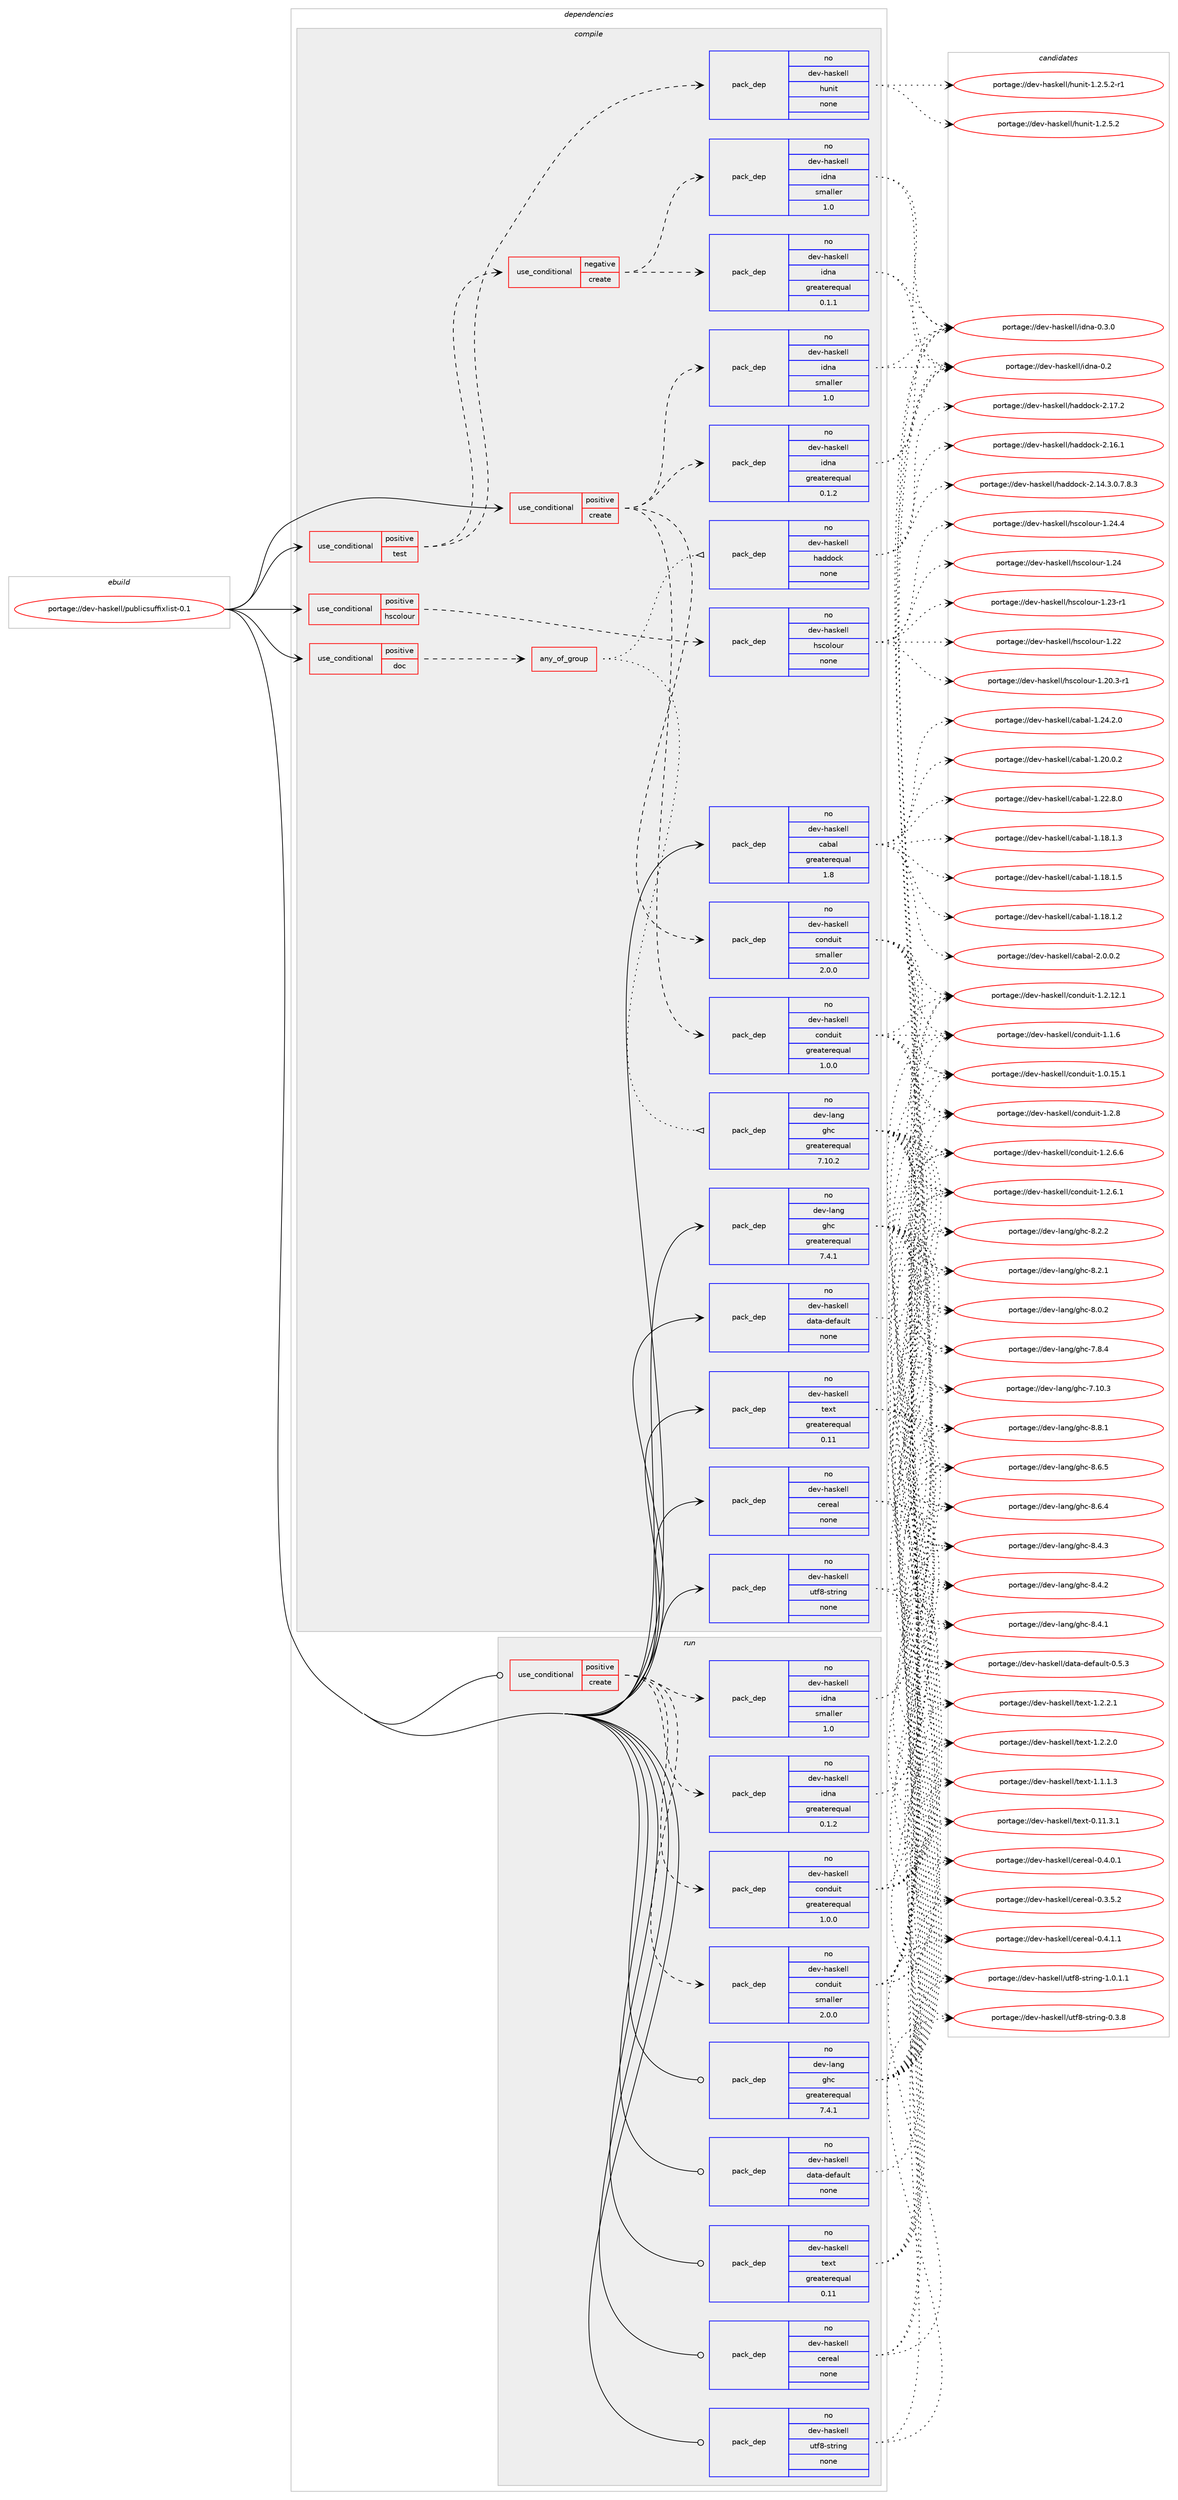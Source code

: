 digraph prolog {

# *************
# Graph options
# *************

newrank=true;
concentrate=true;
compound=true;
graph [rankdir=LR,fontname=Helvetica,fontsize=10,ranksep=1.5];#, ranksep=2.5, nodesep=0.2];
edge  [arrowhead=vee];
node  [fontname=Helvetica,fontsize=10];

# **********
# The ebuild
# **********

subgraph cluster_leftcol {
color=gray;
label=<<i>ebuild</i>>;
id [label="portage://dev-haskell/publicsuffixlist-0.1", color=red, width=4, href="../dev-haskell/publicsuffixlist-0.1.svg"];
}

# ****************
# The dependencies
# ****************

subgraph cluster_midcol {
color=gray;
label=<<i>dependencies</i>>;
subgraph cluster_compile {
fillcolor="#eeeeee";
style=filled;
label=<<i>compile</i>>;
subgraph cond132110 {
dependency547626 [label=<<TABLE BORDER="0" CELLBORDER="1" CELLSPACING="0" CELLPADDING="4"><TR><TD ROWSPAN="3" CELLPADDING="10">use_conditional</TD></TR><TR><TD>positive</TD></TR><TR><TD>create</TD></TR></TABLE>>, shape=none, color=red];
subgraph pack409401 {
dependency547627 [label=<<TABLE BORDER="0" CELLBORDER="1" CELLSPACING="0" CELLPADDING="4" WIDTH="220"><TR><TD ROWSPAN="6" CELLPADDING="30">pack_dep</TD></TR><TR><TD WIDTH="110">no</TD></TR><TR><TD>dev-haskell</TD></TR><TR><TD>conduit</TD></TR><TR><TD>greaterequal</TD></TR><TR><TD>1.0.0</TD></TR></TABLE>>, shape=none, color=blue];
}
dependency547626:e -> dependency547627:w [weight=20,style="dashed",arrowhead="vee"];
subgraph pack409402 {
dependency547628 [label=<<TABLE BORDER="0" CELLBORDER="1" CELLSPACING="0" CELLPADDING="4" WIDTH="220"><TR><TD ROWSPAN="6" CELLPADDING="30">pack_dep</TD></TR><TR><TD WIDTH="110">no</TD></TR><TR><TD>dev-haskell</TD></TR><TR><TD>conduit</TD></TR><TR><TD>smaller</TD></TR><TR><TD>2.0.0</TD></TR></TABLE>>, shape=none, color=blue];
}
dependency547626:e -> dependency547628:w [weight=20,style="dashed",arrowhead="vee"];
subgraph pack409403 {
dependency547629 [label=<<TABLE BORDER="0" CELLBORDER="1" CELLSPACING="0" CELLPADDING="4" WIDTH="220"><TR><TD ROWSPAN="6" CELLPADDING="30">pack_dep</TD></TR><TR><TD WIDTH="110">no</TD></TR><TR><TD>dev-haskell</TD></TR><TR><TD>idna</TD></TR><TR><TD>greaterequal</TD></TR><TR><TD>0.1.2</TD></TR></TABLE>>, shape=none, color=blue];
}
dependency547626:e -> dependency547629:w [weight=20,style="dashed",arrowhead="vee"];
subgraph pack409404 {
dependency547630 [label=<<TABLE BORDER="0" CELLBORDER="1" CELLSPACING="0" CELLPADDING="4" WIDTH="220"><TR><TD ROWSPAN="6" CELLPADDING="30">pack_dep</TD></TR><TR><TD WIDTH="110">no</TD></TR><TR><TD>dev-haskell</TD></TR><TR><TD>idna</TD></TR><TR><TD>smaller</TD></TR><TR><TD>1.0</TD></TR></TABLE>>, shape=none, color=blue];
}
dependency547626:e -> dependency547630:w [weight=20,style="dashed",arrowhead="vee"];
}
id:e -> dependency547626:w [weight=20,style="solid",arrowhead="vee"];
subgraph cond132111 {
dependency547631 [label=<<TABLE BORDER="0" CELLBORDER="1" CELLSPACING="0" CELLPADDING="4"><TR><TD ROWSPAN="3" CELLPADDING="10">use_conditional</TD></TR><TR><TD>positive</TD></TR><TR><TD>doc</TD></TR></TABLE>>, shape=none, color=red];
subgraph any5878 {
dependency547632 [label=<<TABLE BORDER="0" CELLBORDER="1" CELLSPACING="0" CELLPADDING="4"><TR><TD CELLPADDING="10">any_of_group</TD></TR></TABLE>>, shape=none, color=red];subgraph pack409405 {
dependency547633 [label=<<TABLE BORDER="0" CELLBORDER="1" CELLSPACING="0" CELLPADDING="4" WIDTH="220"><TR><TD ROWSPAN="6" CELLPADDING="30">pack_dep</TD></TR><TR><TD WIDTH="110">no</TD></TR><TR><TD>dev-haskell</TD></TR><TR><TD>haddock</TD></TR><TR><TD>none</TD></TR><TR><TD></TD></TR></TABLE>>, shape=none, color=blue];
}
dependency547632:e -> dependency547633:w [weight=20,style="dotted",arrowhead="oinv"];
subgraph pack409406 {
dependency547634 [label=<<TABLE BORDER="0" CELLBORDER="1" CELLSPACING="0" CELLPADDING="4" WIDTH="220"><TR><TD ROWSPAN="6" CELLPADDING="30">pack_dep</TD></TR><TR><TD WIDTH="110">no</TD></TR><TR><TD>dev-lang</TD></TR><TR><TD>ghc</TD></TR><TR><TD>greaterequal</TD></TR><TR><TD>7.10.2</TD></TR></TABLE>>, shape=none, color=blue];
}
dependency547632:e -> dependency547634:w [weight=20,style="dotted",arrowhead="oinv"];
}
dependency547631:e -> dependency547632:w [weight=20,style="dashed",arrowhead="vee"];
}
id:e -> dependency547631:w [weight=20,style="solid",arrowhead="vee"];
subgraph cond132112 {
dependency547635 [label=<<TABLE BORDER="0" CELLBORDER="1" CELLSPACING="0" CELLPADDING="4"><TR><TD ROWSPAN="3" CELLPADDING="10">use_conditional</TD></TR><TR><TD>positive</TD></TR><TR><TD>hscolour</TD></TR></TABLE>>, shape=none, color=red];
subgraph pack409407 {
dependency547636 [label=<<TABLE BORDER="0" CELLBORDER="1" CELLSPACING="0" CELLPADDING="4" WIDTH="220"><TR><TD ROWSPAN="6" CELLPADDING="30">pack_dep</TD></TR><TR><TD WIDTH="110">no</TD></TR><TR><TD>dev-haskell</TD></TR><TR><TD>hscolour</TD></TR><TR><TD>none</TD></TR><TR><TD></TD></TR></TABLE>>, shape=none, color=blue];
}
dependency547635:e -> dependency547636:w [weight=20,style="dashed",arrowhead="vee"];
}
id:e -> dependency547635:w [weight=20,style="solid",arrowhead="vee"];
subgraph cond132113 {
dependency547637 [label=<<TABLE BORDER="0" CELLBORDER="1" CELLSPACING="0" CELLPADDING="4"><TR><TD ROWSPAN="3" CELLPADDING="10">use_conditional</TD></TR><TR><TD>positive</TD></TR><TR><TD>test</TD></TR></TABLE>>, shape=none, color=red];
subgraph pack409408 {
dependency547638 [label=<<TABLE BORDER="0" CELLBORDER="1" CELLSPACING="0" CELLPADDING="4" WIDTH="220"><TR><TD ROWSPAN="6" CELLPADDING="30">pack_dep</TD></TR><TR><TD WIDTH="110">no</TD></TR><TR><TD>dev-haskell</TD></TR><TR><TD>hunit</TD></TR><TR><TD>none</TD></TR><TR><TD></TD></TR></TABLE>>, shape=none, color=blue];
}
dependency547637:e -> dependency547638:w [weight=20,style="dashed",arrowhead="vee"];
subgraph cond132114 {
dependency547639 [label=<<TABLE BORDER="0" CELLBORDER="1" CELLSPACING="0" CELLPADDING="4"><TR><TD ROWSPAN="3" CELLPADDING="10">use_conditional</TD></TR><TR><TD>negative</TD></TR><TR><TD>create</TD></TR></TABLE>>, shape=none, color=red];
subgraph pack409409 {
dependency547640 [label=<<TABLE BORDER="0" CELLBORDER="1" CELLSPACING="0" CELLPADDING="4" WIDTH="220"><TR><TD ROWSPAN="6" CELLPADDING="30">pack_dep</TD></TR><TR><TD WIDTH="110">no</TD></TR><TR><TD>dev-haskell</TD></TR><TR><TD>idna</TD></TR><TR><TD>greaterequal</TD></TR><TR><TD>0.1.1</TD></TR></TABLE>>, shape=none, color=blue];
}
dependency547639:e -> dependency547640:w [weight=20,style="dashed",arrowhead="vee"];
subgraph pack409410 {
dependency547641 [label=<<TABLE BORDER="0" CELLBORDER="1" CELLSPACING="0" CELLPADDING="4" WIDTH="220"><TR><TD ROWSPAN="6" CELLPADDING="30">pack_dep</TD></TR><TR><TD WIDTH="110">no</TD></TR><TR><TD>dev-haskell</TD></TR><TR><TD>idna</TD></TR><TR><TD>smaller</TD></TR><TR><TD>1.0</TD></TR></TABLE>>, shape=none, color=blue];
}
dependency547639:e -> dependency547641:w [weight=20,style="dashed",arrowhead="vee"];
}
dependency547637:e -> dependency547639:w [weight=20,style="dashed",arrowhead="vee"];
}
id:e -> dependency547637:w [weight=20,style="solid",arrowhead="vee"];
subgraph pack409411 {
dependency547642 [label=<<TABLE BORDER="0" CELLBORDER="1" CELLSPACING="0" CELLPADDING="4" WIDTH="220"><TR><TD ROWSPAN="6" CELLPADDING="30">pack_dep</TD></TR><TR><TD WIDTH="110">no</TD></TR><TR><TD>dev-haskell</TD></TR><TR><TD>cabal</TD></TR><TR><TD>greaterequal</TD></TR><TR><TD>1.8</TD></TR></TABLE>>, shape=none, color=blue];
}
id:e -> dependency547642:w [weight=20,style="solid",arrowhead="vee"];
subgraph pack409412 {
dependency547643 [label=<<TABLE BORDER="0" CELLBORDER="1" CELLSPACING="0" CELLPADDING="4" WIDTH="220"><TR><TD ROWSPAN="6" CELLPADDING="30">pack_dep</TD></TR><TR><TD WIDTH="110">no</TD></TR><TR><TD>dev-haskell</TD></TR><TR><TD>cereal</TD></TR><TR><TD>none</TD></TR><TR><TD></TD></TR></TABLE>>, shape=none, color=blue];
}
id:e -> dependency547643:w [weight=20,style="solid",arrowhead="vee"];
subgraph pack409413 {
dependency547644 [label=<<TABLE BORDER="0" CELLBORDER="1" CELLSPACING="0" CELLPADDING="4" WIDTH="220"><TR><TD ROWSPAN="6" CELLPADDING="30">pack_dep</TD></TR><TR><TD WIDTH="110">no</TD></TR><TR><TD>dev-haskell</TD></TR><TR><TD>data-default</TD></TR><TR><TD>none</TD></TR><TR><TD></TD></TR></TABLE>>, shape=none, color=blue];
}
id:e -> dependency547644:w [weight=20,style="solid",arrowhead="vee"];
subgraph pack409414 {
dependency547645 [label=<<TABLE BORDER="0" CELLBORDER="1" CELLSPACING="0" CELLPADDING="4" WIDTH="220"><TR><TD ROWSPAN="6" CELLPADDING="30">pack_dep</TD></TR><TR><TD WIDTH="110">no</TD></TR><TR><TD>dev-haskell</TD></TR><TR><TD>text</TD></TR><TR><TD>greaterequal</TD></TR><TR><TD>0.11</TD></TR></TABLE>>, shape=none, color=blue];
}
id:e -> dependency547645:w [weight=20,style="solid",arrowhead="vee"];
subgraph pack409415 {
dependency547646 [label=<<TABLE BORDER="0" CELLBORDER="1" CELLSPACING="0" CELLPADDING="4" WIDTH="220"><TR><TD ROWSPAN="6" CELLPADDING="30">pack_dep</TD></TR><TR><TD WIDTH="110">no</TD></TR><TR><TD>dev-haskell</TD></TR><TR><TD>utf8-string</TD></TR><TR><TD>none</TD></TR><TR><TD></TD></TR></TABLE>>, shape=none, color=blue];
}
id:e -> dependency547646:w [weight=20,style="solid",arrowhead="vee"];
subgraph pack409416 {
dependency547647 [label=<<TABLE BORDER="0" CELLBORDER="1" CELLSPACING="0" CELLPADDING="4" WIDTH="220"><TR><TD ROWSPAN="6" CELLPADDING="30">pack_dep</TD></TR><TR><TD WIDTH="110">no</TD></TR><TR><TD>dev-lang</TD></TR><TR><TD>ghc</TD></TR><TR><TD>greaterequal</TD></TR><TR><TD>7.4.1</TD></TR></TABLE>>, shape=none, color=blue];
}
id:e -> dependency547647:w [weight=20,style="solid",arrowhead="vee"];
}
subgraph cluster_compileandrun {
fillcolor="#eeeeee";
style=filled;
label=<<i>compile and run</i>>;
}
subgraph cluster_run {
fillcolor="#eeeeee";
style=filled;
label=<<i>run</i>>;
subgraph cond132115 {
dependency547648 [label=<<TABLE BORDER="0" CELLBORDER="1" CELLSPACING="0" CELLPADDING="4"><TR><TD ROWSPAN="3" CELLPADDING="10">use_conditional</TD></TR><TR><TD>positive</TD></TR><TR><TD>create</TD></TR></TABLE>>, shape=none, color=red];
subgraph pack409417 {
dependency547649 [label=<<TABLE BORDER="0" CELLBORDER="1" CELLSPACING="0" CELLPADDING="4" WIDTH="220"><TR><TD ROWSPAN="6" CELLPADDING="30">pack_dep</TD></TR><TR><TD WIDTH="110">no</TD></TR><TR><TD>dev-haskell</TD></TR><TR><TD>conduit</TD></TR><TR><TD>greaterequal</TD></TR><TR><TD>1.0.0</TD></TR></TABLE>>, shape=none, color=blue];
}
dependency547648:e -> dependency547649:w [weight=20,style="dashed",arrowhead="vee"];
subgraph pack409418 {
dependency547650 [label=<<TABLE BORDER="0" CELLBORDER="1" CELLSPACING="0" CELLPADDING="4" WIDTH="220"><TR><TD ROWSPAN="6" CELLPADDING="30">pack_dep</TD></TR><TR><TD WIDTH="110">no</TD></TR><TR><TD>dev-haskell</TD></TR><TR><TD>conduit</TD></TR><TR><TD>smaller</TD></TR><TR><TD>2.0.0</TD></TR></TABLE>>, shape=none, color=blue];
}
dependency547648:e -> dependency547650:w [weight=20,style="dashed",arrowhead="vee"];
subgraph pack409419 {
dependency547651 [label=<<TABLE BORDER="0" CELLBORDER="1" CELLSPACING="0" CELLPADDING="4" WIDTH="220"><TR><TD ROWSPAN="6" CELLPADDING="30">pack_dep</TD></TR><TR><TD WIDTH="110">no</TD></TR><TR><TD>dev-haskell</TD></TR><TR><TD>idna</TD></TR><TR><TD>greaterequal</TD></TR><TR><TD>0.1.2</TD></TR></TABLE>>, shape=none, color=blue];
}
dependency547648:e -> dependency547651:w [weight=20,style="dashed",arrowhead="vee"];
subgraph pack409420 {
dependency547652 [label=<<TABLE BORDER="0" CELLBORDER="1" CELLSPACING="0" CELLPADDING="4" WIDTH="220"><TR><TD ROWSPAN="6" CELLPADDING="30">pack_dep</TD></TR><TR><TD WIDTH="110">no</TD></TR><TR><TD>dev-haskell</TD></TR><TR><TD>idna</TD></TR><TR><TD>smaller</TD></TR><TR><TD>1.0</TD></TR></TABLE>>, shape=none, color=blue];
}
dependency547648:e -> dependency547652:w [weight=20,style="dashed",arrowhead="vee"];
}
id:e -> dependency547648:w [weight=20,style="solid",arrowhead="odot"];
subgraph pack409421 {
dependency547653 [label=<<TABLE BORDER="0" CELLBORDER="1" CELLSPACING="0" CELLPADDING="4" WIDTH="220"><TR><TD ROWSPAN="6" CELLPADDING="30">pack_dep</TD></TR><TR><TD WIDTH="110">no</TD></TR><TR><TD>dev-haskell</TD></TR><TR><TD>cereal</TD></TR><TR><TD>none</TD></TR><TR><TD></TD></TR></TABLE>>, shape=none, color=blue];
}
id:e -> dependency547653:w [weight=20,style="solid",arrowhead="odot"];
subgraph pack409422 {
dependency547654 [label=<<TABLE BORDER="0" CELLBORDER="1" CELLSPACING="0" CELLPADDING="4" WIDTH="220"><TR><TD ROWSPAN="6" CELLPADDING="30">pack_dep</TD></TR><TR><TD WIDTH="110">no</TD></TR><TR><TD>dev-haskell</TD></TR><TR><TD>data-default</TD></TR><TR><TD>none</TD></TR><TR><TD></TD></TR></TABLE>>, shape=none, color=blue];
}
id:e -> dependency547654:w [weight=20,style="solid",arrowhead="odot"];
subgraph pack409423 {
dependency547655 [label=<<TABLE BORDER="0" CELLBORDER="1" CELLSPACING="0" CELLPADDING="4" WIDTH="220"><TR><TD ROWSPAN="6" CELLPADDING="30">pack_dep</TD></TR><TR><TD WIDTH="110">no</TD></TR><TR><TD>dev-haskell</TD></TR><TR><TD>text</TD></TR><TR><TD>greaterequal</TD></TR><TR><TD>0.11</TD></TR></TABLE>>, shape=none, color=blue];
}
id:e -> dependency547655:w [weight=20,style="solid",arrowhead="odot"];
subgraph pack409424 {
dependency547656 [label=<<TABLE BORDER="0" CELLBORDER="1" CELLSPACING="0" CELLPADDING="4" WIDTH="220"><TR><TD ROWSPAN="6" CELLPADDING="30">pack_dep</TD></TR><TR><TD WIDTH="110">no</TD></TR><TR><TD>dev-haskell</TD></TR><TR><TD>utf8-string</TD></TR><TR><TD>none</TD></TR><TR><TD></TD></TR></TABLE>>, shape=none, color=blue];
}
id:e -> dependency547656:w [weight=20,style="solid",arrowhead="odot"];
subgraph pack409425 {
dependency547657 [label=<<TABLE BORDER="0" CELLBORDER="1" CELLSPACING="0" CELLPADDING="4" WIDTH="220"><TR><TD ROWSPAN="6" CELLPADDING="30">pack_dep</TD></TR><TR><TD WIDTH="110">no</TD></TR><TR><TD>dev-lang</TD></TR><TR><TD>ghc</TD></TR><TR><TD>greaterequal</TD></TR><TR><TD>7.4.1</TD></TR></TABLE>>, shape=none, color=blue];
}
id:e -> dependency547657:w [weight=20,style="solid",arrowhead="odot"];
}
}

# **************
# The candidates
# **************

subgraph cluster_choices {
rank=same;
color=gray;
label=<<i>candidates</i>>;

subgraph choice409401 {
color=black;
nodesep=1;
choice10010111845104971151071011081084799111110100117105116454946504656 [label="portage://dev-haskell/conduit-1.2.8", color=red, width=4,href="../dev-haskell/conduit-1.2.8.svg"];
choice100101118451049711510710110810847991111101001171051164549465046544654 [label="portage://dev-haskell/conduit-1.2.6.6", color=red, width=4,href="../dev-haskell/conduit-1.2.6.6.svg"];
choice100101118451049711510710110810847991111101001171051164549465046544649 [label="portage://dev-haskell/conduit-1.2.6.1", color=red, width=4,href="../dev-haskell/conduit-1.2.6.1.svg"];
choice10010111845104971151071011081084799111110100117105116454946504649504649 [label="portage://dev-haskell/conduit-1.2.12.1", color=red, width=4,href="../dev-haskell/conduit-1.2.12.1.svg"];
choice10010111845104971151071011081084799111110100117105116454946494654 [label="portage://dev-haskell/conduit-1.1.6", color=red, width=4,href="../dev-haskell/conduit-1.1.6.svg"];
choice10010111845104971151071011081084799111110100117105116454946484649534649 [label="portage://dev-haskell/conduit-1.0.15.1", color=red, width=4,href="../dev-haskell/conduit-1.0.15.1.svg"];
dependency547627:e -> choice10010111845104971151071011081084799111110100117105116454946504656:w [style=dotted,weight="100"];
dependency547627:e -> choice100101118451049711510710110810847991111101001171051164549465046544654:w [style=dotted,weight="100"];
dependency547627:e -> choice100101118451049711510710110810847991111101001171051164549465046544649:w [style=dotted,weight="100"];
dependency547627:e -> choice10010111845104971151071011081084799111110100117105116454946504649504649:w [style=dotted,weight="100"];
dependency547627:e -> choice10010111845104971151071011081084799111110100117105116454946494654:w [style=dotted,weight="100"];
dependency547627:e -> choice10010111845104971151071011081084799111110100117105116454946484649534649:w [style=dotted,weight="100"];
}
subgraph choice409402 {
color=black;
nodesep=1;
choice10010111845104971151071011081084799111110100117105116454946504656 [label="portage://dev-haskell/conduit-1.2.8", color=red, width=4,href="../dev-haskell/conduit-1.2.8.svg"];
choice100101118451049711510710110810847991111101001171051164549465046544654 [label="portage://dev-haskell/conduit-1.2.6.6", color=red, width=4,href="../dev-haskell/conduit-1.2.6.6.svg"];
choice100101118451049711510710110810847991111101001171051164549465046544649 [label="portage://dev-haskell/conduit-1.2.6.1", color=red, width=4,href="../dev-haskell/conduit-1.2.6.1.svg"];
choice10010111845104971151071011081084799111110100117105116454946504649504649 [label="portage://dev-haskell/conduit-1.2.12.1", color=red, width=4,href="../dev-haskell/conduit-1.2.12.1.svg"];
choice10010111845104971151071011081084799111110100117105116454946494654 [label="portage://dev-haskell/conduit-1.1.6", color=red, width=4,href="../dev-haskell/conduit-1.1.6.svg"];
choice10010111845104971151071011081084799111110100117105116454946484649534649 [label="portage://dev-haskell/conduit-1.0.15.1", color=red, width=4,href="../dev-haskell/conduit-1.0.15.1.svg"];
dependency547628:e -> choice10010111845104971151071011081084799111110100117105116454946504656:w [style=dotted,weight="100"];
dependency547628:e -> choice100101118451049711510710110810847991111101001171051164549465046544654:w [style=dotted,weight="100"];
dependency547628:e -> choice100101118451049711510710110810847991111101001171051164549465046544649:w [style=dotted,weight="100"];
dependency547628:e -> choice10010111845104971151071011081084799111110100117105116454946504649504649:w [style=dotted,weight="100"];
dependency547628:e -> choice10010111845104971151071011081084799111110100117105116454946494654:w [style=dotted,weight="100"];
dependency547628:e -> choice10010111845104971151071011081084799111110100117105116454946484649534649:w [style=dotted,weight="100"];
}
subgraph choice409403 {
color=black;
nodesep=1;
choice10010111845104971151071011081084710510011097454846514648 [label="portage://dev-haskell/idna-0.3.0", color=red, width=4,href="../dev-haskell/idna-0.3.0.svg"];
choice1001011184510497115107101108108471051001109745484650 [label="portage://dev-haskell/idna-0.2", color=red, width=4,href="../dev-haskell/idna-0.2.svg"];
dependency547629:e -> choice10010111845104971151071011081084710510011097454846514648:w [style=dotted,weight="100"];
dependency547629:e -> choice1001011184510497115107101108108471051001109745484650:w [style=dotted,weight="100"];
}
subgraph choice409404 {
color=black;
nodesep=1;
choice10010111845104971151071011081084710510011097454846514648 [label="portage://dev-haskell/idna-0.3.0", color=red, width=4,href="../dev-haskell/idna-0.3.0.svg"];
choice1001011184510497115107101108108471051001109745484650 [label="portage://dev-haskell/idna-0.2", color=red, width=4,href="../dev-haskell/idna-0.2.svg"];
dependency547630:e -> choice10010111845104971151071011081084710510011097454846514648:w [style=dotted,weight="100"];
dependency547630:e -> choice1001011184510497115107101108108471051001109745484650:w [style=dotted,weight="100"];
}
subgraph choice409405 {
color=black;
nodesep=1;
choice100101118451049711510710110810847104971001001119910745504649554650 [label="portage://dev-haskell/haddock-2.17.2", color=red, width=4,href="../dev-haskell/haddock-2.17.2.svg"];
choice100101118451049711510710110810847104971001001119910745504649544649 [label="portage://dev-haskell/haddock-2.16.1", color=red, width=4,href="../dev-haskell/haddock-2.16.1.svg"];
choice1001011184510497115107101108108471049710010011199107455046495246514648465546564651 [label="portage://dev-haskell/haddock-2.14.3.0.7.8.3", color=red, width=4,href="../dev-haskell/haddock-2.14.3.0.7.8.3.svg"];
dependency547633:e -> choice100101118451049711510710110810847104971001001119910745504649554650:w [style=dotted,weight="100"];
dependency547633:e -> choice100101118451049711510710110810847104971001001119910745504649544649:w [style=dotted,weight="100"];
dependency547633:e -> choice1001011184510497115107101108108471049710010011199107455046495246514648465546564651:w [style=dotted,weight="100"];
}
subgraph choice409406 {
color=black;
nodesep=1;
choice10010111845108971101034710310499455646564649 [label="portage://dev-lang/ghc-8.8.1", color=red, width=4,href="../dev-lang/ghc-8.8.1.svg"];
choice10010111845108971101034710310499455646544653 [label="portage://dev-lang/ghc-8.6.5", color=red, width=4,href="../dev-lang/ghc-8.6.5.svg"];
choice10010111845108971101034710310499455646544652 [label="portage://dev-lang/ghc-8.6.4", color=red, width=4,href="../dev-lang/ghc-8.6.4.svg"];
choice10010111845108971101034710310499455646524651 [label="portage://dev-lang/ghc-8.4.3", color=red, width=4,href="../dev-lang/ghc-8.4.3.svg"];
choice10010111845108971101034710310499455646524650 [label="portage://dev-lang/ghc-8.4.2", color=red, width=4,href="../dev-lang/ghc-8.4.2.svg"];
choice10010111845108971101034710310499455646524649 [label="portage://dev-lang/ghc-8.4.1", color=red, width=4,href="../dev-lang/ghc-8.4.1.svg"];
choice10010111845108971101034710310499455646504650 [label="portage://dev-lang/ghc-8.2.2", color=red, width=4,href="../dev-lang/ghc-8.2.2.svg"];
choice10010111845108971101034710310499455646504649 [label="portage://dev-lang/ghc-8.2.1", color=red, width=4,href="../dev-lang/ghc-8.2.1.svg"];
choice10010111845108971101034710310499455646484650 [label="portage://dev-lang/ghc-8.0.2", color=red, width=4,href="../dev-lang/ghc-8.0.2.svg"];
choice10010111845108971101034710310499455546564652 [label="portage://dev-lang/ghc-7.8.4", color=red, width=4,href="../dev-lang/ghc-7.8.4.svg"];
choice1001011184510897110103471031049945554649484651 [label="portage://dev-lang/ghc-7.10.3", color=red, width=4,href="../dev-lang/ghc-7.10.3.svg"];
dependency547634:e -> choice10010111845108971101034710310499455646564649:w [style=dotted,weight="100"];
dependency547634:e -> choice10010111845108971101034710310499455646544653:w [style=dotted,weight="100"];
dependency547634:e -> choice10010111845108971101034710310499455646544652:w [style=dotted,weight="100"];
dependency547634:e -> choice10010111845108971101034710310499455646524651:w [style=dotted,weight="100"];
dependency547634:e -> choice10010111845108971101034710310499455646524650:w [style=dotted,weight="100"];
dependency547634:e -> choice10010111845108971101034710310499455646524649:w [style=dotted,weight="100"];
dependency547634:e -> choice10010111845108971101034710310499455646504650:w [style=dotted,weight="100"];
dependency547634:e -> choice10010111845108971101034710310499455646504649:w [style=dotted,weight="100"];
dependency547634:e -> choice10010111845108971101034710310499455646484650:w [style=dotted,weight="100"];
dependency547634:e -> choice10010111845108971101034710310499455546564652:w [style=dotted,weight="100"];
dependency547634:e -> choice1001011184510897110103471031049945554649484651:w [style=dotted,weight="100"];
}
subgraph choice409407 {
color=black;
nodesep=1;
choice1001011184510497115107101108108471041159911110811111711445494650524652 [label="portage://dev-haskell/hscolour-1.24.4", color=red, width=4,href="../dev-haskell/hscolour-1.24.4.svg"];
choice100101118451049711510710110810847104115991111081111171144549465052 [label="portage://dev-haskell/hscolour-1.24", color=red, width=4,href="../dev-haskell/hscolour-1.24.svg"];
choice1001011184510497115107101108108471041159911110811111711445494650514511449 [label="portage://dev-haskell/hscolour-1.23-r1", color=red, width=4,href="../dev-haskell/hscolour-1.23-r1.svg"];
choice100101118451049711510710110810847104115991111081111171144549465050 [label="portage://dev-haskell/hscolour-1.22", color=red, width=4,href="../dev-haskell/hscolour-1.22.svg"];
choice10010111845104971151071011081084710411599111108111117114454946504846514511449 [label="portage://dev-haskell/hscolour-1.20.3-r1", color=red, width=4,href="../dev-haskell/hscolour-1.20.3-r1.svg"];
dependency547636:e -> choice1001011184510497115107101108108471041159911110811111711445494650524652:w [style=dotted,weight="100"];
dependency547636:e -> choice100101118451049711510710110810847104115991111081111171144549465052:w [style=dotted,weight="100"];
dependency547636:e -> choice1001011184510497115107101108108471041159911110811111711445494650514511449:w [style=dotted,weight="100"];
dependency547636:e -> choice100101118451049711510710110810847104115991111081111171144549465050:w [style=dotted,weight="100"];
dependency547636:e -> choice10010111845104971151071011081084710411599111108111117114454946504846514511449:w [style=dotted,weight="100"];
}
subgraph choice409408 {
color=black;
nodesep=1;
choice10010111845104971151071011081084710411711010511645494650465346504511449 [label="portage://dev-haskell/hunit-1.2.5.2-r1", color=red, width=4,href="../dev-haskell/hunit-1.2.5.2-r1.svg"];
choice1001011184510497115107101108108471041171101051164549465046534650 [label="portage://dev-haskell/hunit-1.2.5.2", color=red, width=4,href="../dev-haskell/hunit-1.2.5.2.svg"];
dependency547638:e -> choice10010111845104971151071011081084710411711010511645494650465346504511449:w [style=dotted,weight="100"];
dependency547638:e -> choice1001011184510497115107101108108471041171101051164549465046534650:w [style=dotted,weight="100"];
}
subgraph choice409409 {
color=black;
nodesep=1;
choice10010111845104971151071011081084710510011097454846514648 [label="portage://dev-haskell/idna-0.3.0", color=red, width=4,href="../dev-haskell/idna-0.3.0.svg"];
choice1001011184510497115107101108108471051001109745484650 [label="portage://dev-haskell/idna-0.2", color=red, width=4,href="../dev-haskell/idna-0.2.svg"];
dependency547640:e -> choice10010111845104971151071011081084710510011097454846514648:w [style=dotted,weight="100"];
dependency547640:e -> choice1001011184510497115107101108108471051001109745484650:w [style=dotted,weight="100"];
}
subgraph choice409410 {
color=black;
nodesep=1;
choice10010111845104971151071011081084710510011097454846514648 [label="portage://dev-haskell/idna-0.3.0", color=red, width=4,href="../dev-haskell/idna-0.3.0.svg"];
choice1001011184510497115107101108108471051001109745484650 [label="portage://dev-haskell/idna-0.2", color=red, width=4,href="../dev-haskell/idna-0.2.svg"];
dependency547641:e -> choice10010111845104971151071011081084710510011097454846514648:w [style=dotted,weight="100"];
dependency547641:e -> choice1001011184510497115107101108108471051001109745484650:w [style=dotted,weight="100"];
}
subgraph choice409411 {
color=black;
nodesep=1;
choice100101118451049711510710110810847999798971084550464846484650 [label="portage://dev-haskell/cabal-2.0.0.2", color=red, width=4,href="../dev-haskell/cabal-2.0.0.2.svg"];
choice10010111845104971151071011081084799979897108454946505246504648 [label="portage://dev-haskell/cabal-1.24.2.0", color=red, width=4,href="../dev-haskell/cabal-1.24.2.0.svg"];
choice10010111845104971151071011081084799979897108454946505046564648 [label="portage://dev-haskell/cabal-1.22.8.0", color=red, width=4,href="../dev-haskell/cabal-1.22.8.0.svg"];
choice10010111845104971151071011081084799979897108454946504846484650 [label="portage://dev-haskell/cabal-1.20.0.2", color=red, width=4,href="../dev-haskell/cabal-1.20.0.2.svg"];
choice10010111845104971151071011081084799979897108454946495646494653 [label="portage://dev-haskell/cabal-1.18.1.5", color=red, width=4,href="../dev-haskell/cabal-1.18.1.5.svg"];
choice10010111845104971151071011081084799979897108454946495646494651 [label="portage://dev-haskell/cabal-1.18.1.3", color=red, width=4,href="../dev-haskell/cabal-1.18.1.3.svg"];
choice10010111845104971151071011081084799979897108454946495646494650 [label="portage://dev-haskell/cabal-1.18.1.2", color=red, width=4,href="../dev-haskell/cabal-1.18.1.2.svg"];
dependency547642:e -> choice100101118451049711510710110810847999798971084550464846484650:w [style=dotted,weight="100"];
dependency547642:e -> choice10010111845104971151071011081084799979897108454946505246504648:w [style=dotted,weight="100"];
dependency547642:e -> choice10010111845104971151071011081084799979897108454946505046564648:w [style=dotted,weight="100"];
dependency547642:e -> choice10010111845104971151071011081084799979897108454946504846484650:w [style=dotted,weight="100"];
dependency547642:e -> choice10010111845104971151071011081084799979897108454946495646494653:w [style=dotted,weight="100"];
dependency547642:e -> choice10010111845104971151071011081084799979897108454946495646494651:w [style=dotted,weight="100"];
dependency547642:e -> choice10010111845104971151071011081084799979897108454946495646494650:w [style=dotted,weight="100"];
}
subgraph choice409412 {
color=black;
nodesep=1;
choice10010111845104971151071011081084799101114101971084548465246494649 [label="portage://dev-haskell/cereal-0.4.1.1", color=red, width=4,href="../dev-haskell/cereal-0.4.1.1.svg"];
choice10010111845104971151071011081084799101114101971084548465246484649 [label="portage://dev-haskell/cereal-0.4.0.1", color=red, width=4,href="../dev-haskell/cereal-0.4.0.1.svg"];
choice10010111845104971151071011081084799101114101971084548465146534650 [label="portage://dev-haskell/cereal-0.3.5.2", color=red, width=4,href="../dev-haskell/cereal-0.3.5.2.svg"];
dependency547643:e -> choice10010111845104971151071011081084799101114101971084548465246494649:w [style=dotted,weight="100"];
dependency547643:e -> choice10010111845104971151071011081084799101114101971084548465246484649:w [style=dotted,weight="100"];
dependency547643:e -> choice10010111845104971151071011081084799101114101971084548465146534650:w [style=dotted,weight="100"];
}
subgraph choice409413 {
color=black;
nodesep=1;
choice10010111845104971151071011081084710097116974510010110297117108116454846534651 [label="portage://dev-haskell/data-default-0.5.3", color=red, width=4,href="../dev-haskell/data-default-0.5.3.svg"];
dependency547644:e -> choice10010111845104971151071011081084710097116974510010110297117108116454846534651:w [style=dotted,weight="100"];
}
subgraph choice409414 {
color=black;
nodesep=1;
choice1001011184510497115107101108108471161011201164549465046504649 [label="portage://dev-haskell/text-1.2.2.1", color=red, width=4,href="../dev-haskell/text-1.2.2.1.svg"];
choice1001011184510497115107101108108471161011201164549465046504648 [label="portage://dev-haskell/text-1.2.2.0", color=red, width=4,href="../dev-haskell/text-1.2.2.0.svg"];
choice1001011184510497115107101108108471161011201164549464946494651 [label="portage://dev-haskell/text-1.1.1.3", color=red, width=4,href="../dev-haskell/text-1.1.1.3.svg"];
choice100101118451049711510710110810847116101120116454846494946514649 [label="portage://dev-haskell/text-0.11.3.1", color=red, width=4,href="../dev-haskell/text-0.11.3.1.svg"];
dependency547645:e -> choice1001011184510497115107101108108471161011201164549465046504649:w [style=dotted,weight="100"];
dependency547645:e -> choice1001011184510497115107101108108471161011201164549465046504648:w [style=dotted,weight="100"];
dependency547645:e -> choice1001011184510497115107101108108471161011201164549464946494651:w [style=dotted,weight="100"];
dependency547645:e -> choice100101118451049711510710110810847116101120116454846494946514649:w [style=dotted,weight="100"];
}
subgraph choice409415 {
color=black;
nodesep=1;
choice10010111845104971151071011081084711711610256451151161141051101034549464846494649 [label="portage://dev-haskell/utf8-string-1.0.1.1", color=red, width=4,href="../dev-haskell/utf8-string-1.0.1.1.svg"];
choice1001011184510497115107101108108471171161025645115116114105110103454846514656 [label="portage://dev-haskell/utf8-string-0.3.8", color=red, width=4,href="../dev-haskell/utf8-string-0.3.8.svg"];
dependency547646:e -> choice10010111845104971151071011081084711711610256451151161141051101034549464846494649:w [style=dotted,weight="100"];
dependency547646:e -> choice1001011184510497115107101108108471171161025645115116114105110103454846514656:w [style=dotted,weight="100"];
}
subgraph choice409416 {
color=black;
nodesep=1;
choice10010111845108971101034710310499455646564649 [label="portage://dev-lang/ghc-8.8.1", color=red, width=4,href="../dev-lang/ghc-8.8.1.svg"];
choice10010111845108971101034710310499455646544653 [label="portage://dev-lang/ghc-8.6.5", color=red, width=4,href="../dev-lang/ghc-8.6.5.svg"];
choice10010111845108971101034710310499455646544652 [label="portage://dev-lang/ghc-8.6.4", color=red, width=4,href="../dev-lang/ghc-8.6.4.svg"];
choice10010111845108971101034710310499455646524651 [label="portage://dev-lang/ghc-8.4.3", color=red, width=4,href="../dev-lang/ghc-8.4.3.svg"];
choice10010111845108971101034710310499455646524650 [label="portage://dev-lang/ghc-8.4.2", color=red, width=4,href="../dev-lang/ghc-8.4.2.svg"];
choice10010111845108971101034710310499455646524649 [label="portage://dev-lang/ghc-8.4.1", color=red, width=4,href="../dev-lang/ghc-8.4.1.svg"];
choice10010111845108971101034710310499455646504650 [label="portage://dev-lang/ghc-8.2.2", color=red, width=4,href="../dev-lang/ghc-8.2.2.svg"];
choice10010111845108971101034710310499455646504649 [label="portage://dev-lang/ghc-8.2.1", color=red, width=4,href="../dev-lang/ghc-8.2.1.svg"];
choice10010111845108971101034710310499455646484650 [label="portage://dev-lang/ghc-8.0.2", color=red, width=4,href="../dev-lang/ghc-8.0.2.svg"];
choice10010111845108971101034710310499455546564652 [label="portage://dev-lang/ghc-7.8.4", color=red, width=4,href="../dev-lang/ghc-7.8.4.svg"];
choice1001011184510897110103471031049945554649484651 [label="portage://dev-lang/ghc-7.10.3", color=red, width=4,href="../dev-lang/ghc-7.10.3.svg"];
dependency547647:e -> choice10010111845108971101034710310499455646564649:w [style=dotted,weight="100"];
dependency547647:e -> choice10010111845108971101034710310499455646544653:w [style=dotted,weight="100"];
dependency547647:e -> choice10010111845108971101034710310499455646544652:w [style=dotted,weight="100"];
dependency547647:e -> choice10010111845108971101034710310499455646524651:w [style=dotted,weight="100"];
dependency547647:e -> choice10010111845108971101034710310499455646524650:w [style=dotted,weight="100"];
dependency547647:e -> choice10010111845108971101034710310499455646524649:w [style=dotted,weight="100"];
dependency547647:e -> choice10010111845108971101034710310499455646504650:w [style=dotted,weight="100"];
dependency547647:e -> choice10010111845108971101034710310499455646504649:w [style=dotted,weight="100"];
dependency547647:e -> choice10010111845108971101034710310499455646484650:w [style=dotted,weight="100"];
dependency547647:e -> choice10010111845108971101034710310499455546564652:w [style=dotted,weight="100"];
dependency547647:e -> choice1001011184510897110103471031049945554649484651:w [style=dotted,weight="100"];
}
subgraph choice409417 {
color=black;
nodesep=1;
choice10010111845104971151071011081084799111110100117105116454946504656 [label="portage://dev-haskell/conduit-1.2.8", color=red, width=4,href="../dev-haskell/conduit-1.2.8.svg"];
choice100101118451049711510710110810847991111101001171051164549465046544654 [label="portage://dev-haskell/conduit-1.2.6.6", color=red, width=4,href="../dev-haskell/conduit-1.2.6.6.svg"];
choice100101118451049711510710110810847991111101001171051164549465046544649 [label="portage://dev-haskell/conduit-1.2.6.1", color=red, width=4,href="../dev-haskell/conduit-1.2.6.1.svg"];
choice10010111845104971151071011081084799111110100117105116454946504649504649 [label="portage://dev-haskell/conduit-1.2.12.1", color=red, width=4,href="../dev-haskell/conduit-1.2.12.1.svg"];
choice10010111845104971151071011081084799111110100117105116454946494654 [label="portage://dev-haskell/conduit-1.1.6", color=red, width=4,href="../dev-haskell/conduit-1.1.6.svg"];
choice10010111845104971151071011081084799111110100117105116454946484649534649 [label="portage://dev-haskell/conduit-1.0.15.1", color=red, width=4,href="../dev-haskell/conduit-1.0.15.1.svg"];
dependency547649:e -> choice10010111845104971151071011081084799111110100117105116454946504656:w [style=dotted,weight="100"];
dependency547649:e -> choice100101118451049711510710110810847991111101001171051164549465046544654:w [style=dotted,weight="100"];
dependency547649:e -> choice100101118451049711510710110810847991111101001171051164549465046544649:w [style=dotted,weight="100"];
dependency547649:e -> choice10010111845104971151071011081084799111110100117105116454946504649504649:w [style=dotted,weight="100"];
dependency547649:e -> choice10010111845104971151071011081084799111110100117105116454946494654:w [style=dotted,weight="100"];
dependency547649:e -> choice10010111845104971151071011081084799111110100117105116454946484649534649:w [style=dotted,weight="100"];
}
subgraph choice409418 {
color=black;
nodesep=1;
choice10010111845104971151071011081084799111110100117105116454946504656 [label="portage://dev-haskell/conduit-1.2.8", color=red, width=4,href="../dev-haskell/conduit-1.2.8.svg"];
choice100101118451049711510710110810847991111101001171051164549465046544654 [label="portage://dev-haskell/conduit-1.2.6.6", color=red, width=4,href="../dev-haskell/conduit-1.2.6.6.svg"];
choice100101118451049711510710110810847991111101001171051164549465046544649 [label="portage://dev-haskell/conduit-1.2.6.1", color=red, width=4,href="../dev-haskell/conduit-1.2.6.1.svg"];
choice10010111845104971151071011081084799111110100117105116454946504649504649 [label="portage://dev-haskell/conduit-1.2.12.1", color=red, width=4,href="../dev-haskell/conduit-1.2.12.1.svg"];
choice10010111845104971151071011081084799111110100117105116454946494654 [label="portage://dev-haskell/conduit-1.1.6", color=red, width=4,href="../dev-haskell/conduit-1.1.6.svg"];
choice10010111845104971151071011081084799111110100117105116454946484649534649 [label="portage://dev-haskell/conduit-1.0.15.1", color=red, width=4,href="../dev-haskell/conduit-1.0.15.1.svg"];
dependency547650:e -> choice10010111845104971151071011081084799111110100117105116454946504656:w [style=dotted,weight="100"];
dependency547650:e -> choice100101118451049711510710110810847991111101001171051164549465046544654:w [style=dotted,weight="100"];
dependency547650:e -> choice100101118451049711510710110810847991111101001171051164549465046544649:w [style=dotted,weight="100"];
dependency547650:e -> choice10010111845104971151071011081084799111110100117105116454946504649504649:w [style=dotted,weight="100"];
dependency547650:e -> choice10010111845104971151071011081084799111110100117105116454946494654:w [style=dotted,weight="100"];
dependency547650:e -> choice10010111845104971151071011081084799111110100117105116454946484649534649:w [style=dotted,weight="100"];
}
subgraph choice409419 {
color=black;
nodesep=1;
choice10010111845104971151071011081084710510011097454846514648 [label="portage://dev-haskell/idna-0.3.0", color=red, width=4,href="../dev-haskell/idna-0.3.0.svg"];
choice1001011184510497115107101108108471051001109745484650 [label="portage://dev-haskell/idna-0.2", color=red, width=4,href="../dev-haskell/idna-0.2.svg"];
dependency547651:e -> choice10010111845104971151071011081084710510011097454846514648:w [style=dotted,weight="100"];
dependency547651:e -> choice1001011184510497115107101108108471051001109745484650:w [style=dotted,weight="100"];
}
subgraph choice409420 {
color=black;
nodesep=1;
choice10010111845104971151071011081084710510011097454846514648 [label="portage://dev-haskell/idna-0.3.0", color=red, width=4,href="../dev-haskell/idna-0.3.0.svg"];
choice1001011184510497115107101108108471051001109745484650 [label="portage://dev-haskell/idna-0.2", color=red, width=4,href="../dev-haskell/idna-0.2.svg"];
dependency547652:e -> choice10010111845104971151071011081084710510011097454846514648:w [style=dotted,weight="100"];
dependency547652:e -> choice1001011184510497115107101108108471051001109745484650:w [style=dotted,weight="100"];
}
subgraph choice409421 {
color=black;
nodesep=1;
choice10010111845104971151071011081084799101114101971084548465246494649 [label="portage://dev-haskell/cereal-0.4.1.1", color=red, width=4,href="../dev-haskell/cereal-0.4.1.1.svg"];
choice10010111845104971151071011081084799101114101971084548465246484649 [label="portage://dev-haskell/cereal-0.4.0.1", color=red, width=4,href="../dev-haskell/cereal-0.4.0.1.svg"];
choice10010111845104971151071011081084799101114101971084548465146534650 [label="portage://dev-haskell/cereal-0.3.5.2", color=red, width=4,href="../dev-haskell/cereal-0.3.5.2.svg"];
dependency547653:e -> choice10010111845104971151071011081084799101114101971084548465246494649:w [style=dotted,weight="100"];
dependency547653:e -> choice10010111845104971151071011081084799101114101971084548465246484649:w [style=dotted,weight="100"];
dependency547653:e -> choice10010111845104971151071011081084799101114101971084548465146534650:w [style=dotted,weight="100"];
}
subgraph choice409422 {
color=black;
nodesep=1;
choice10010111845104971151071011081084710097116974510010110297117108116454846534651 [label="portage://dev-haskell/data-default-0.5.3", color=red, width=4,href="../dev-haskell/data-default-0.5.3.svg"];
dependency547654:e -> choice10010111845104971151071011081084710097116974510010110297117108116454846534651:w [style=dotted,weight="100"];
}
subgraph choice409423 {
color=black;
nodesep=1;
choice1001011184510497115107101108108471161011201164549465046504649 [label="portage://dev-haskell/text-1.2.2.1", color=red, width=4,href="../dev-haskell/text-1.2.2.1.svg"];
choice1001011184510497115107101108108471161011201164549465046504648 [label="portage://dev-haskell/text-1.2.2.0", color=red, width=4,href="../dev-haskell/text-1.2.2.0.svg"];
choice1001011184510497115107101108108471161011201164549464946494651 [label="portage://dev-haskell/text-1.1.1.3", color=red, width=4,href="../dev-haskell/text-1.1.1.3.svg"];
choice100101118451049711510710110810847116101120116454846494946514649 [label="portage://dev-haskell/text-0.11.3.1", color=red, width=4,href="../dev-haskell/text-0.11.3.1.svg"];
dependency547655:e -> choice1001011184510497115107101108108471161011201164549465046504649:w [style=dotted,weight="100"];
dependency547655:e -> choice1001011184510497115107101108108471161011201164549465046504648:w [style=dotted,weight="100"];
dependency547655:e -> choice1001011184510497115107101108108471161011201164549464946494651:w [style=dotted,weight="100"];
dependency547655:e -> choice100101118451049711510710110810847116101120116454846494946514649:w [style=dotted,weight="100"];
}
subgraph choice409424 {
color=black;
nodesep=1;
choice10010111845104971151071011081084711711610256451151161141051101034549464846494649 [label="portage://dev-haskell/utf8-string-1.0.1.1", color=red, width=4,href="../dev-haskell/utf8-string-1.0.1.1.svg"];
choice1001011184510497115107101108108471171161025645115116114105110103454846514656 [label="portage://dev-haskell/utf8-string-0.3.8", color=red, width=4,href="../dev-haskell/utf8-string-0.3.8.svg"];
dependency547656:e -> choice10010111845104971151071011081084711711610256451151161141051101034549464846494649:w [style=dotted,weight="100"];
dependency547656:e -> choice1001011184510497115107101108108471171161025645115116114105110103454846514656:w [style=dotted,weight="100"];
}
subgraph choice409425 {
color=black;
nodesep=1;
choice10010111845108971101034710310499455646564649 [label="portage://dev-lang/ghc-8.8.1", color=red, width=4,href="../dev-lang/ghc-8.8.1.svg"];
choice10010111845108971101034710310499455646544653 [label="portage://dev-lang/ghc-8.6.5", color=red, width=4,href="../dev-lang/ghc-8.6.5.svg"];
choice10010111845108971101034710310499455646544652 [label="portage://dev-lang/ghc-8.6.4", color=red, width=4,href="../dev-lang/ghc-8.6.4.svg"];
choice10010111845108971101034710310499455646524651 [label="portage://dev-lang/ghc-8.4.3", color=red, width=4,href="../dev-lang/ghc-8.4.3.svg"];
choice10010111845108971101034710310499455646524650 [label="portage://dev-lang/ghc-8.4.2", color=red, width=4,href="../dev-lang/ghc-8.4.2.svg"];
choice10010111845108971101034710310499455646524649 [label="portage://dev-lang/ghc-8.4.1", color=red, width=4,href="../dev-lang/ghc-8.4.1.svg"];
choice10010111845108971101034710310499455646504650 [label="portage://dev-lang/ghc-8.2.2", color=red, width=4,href="../dev-lang/ghc-8.2.2.svg"];
choice10010111845108971101034710310499455646504649 [label="portage://dev-lang/ghc-8.2.1", color=red, width=4,href="../dev-lang/ghc-8.2.1.svg"];
choice10010111845108971101034710310499455646484650 [label="portage://dev-lang/ghc-8.0.2", color=red, width=4,href="../dev-lang/ghc-8.0.2.svg"];
choice10010111845108971101034710310499455546564652 [label="portage://dev-lang/ghc-7.8.4", color=red, width=4,href="../dev-lang/ghc-7.8.4.svg"];
choice1001011184510897110103471031049945554649484651 [label="portage://dev-lang/ghc-7.10.3", color=red, width=4,href="../dev-lang/ghc-7.10.3.svg"];
dependency547657:e -> choice10010111845108971101034710310499455646564649:w [style=dotted,weight="100"];
dependency547657:e -> choice10010111845108971101034710310499455646544653:w [style=dotted,weight="100"];
dependency547657:e -> choice10010111845108971101034710310499455646544652:w [style=dotted,weight="100"];
dependency547657:e -> choice10010111845108971101034710310499455646524651:w [style=dotted,weight="100"];
dependency547657:e -> choice10010111845108971101034710310499455646524650:w [style=dotted,weight="100"];
dependency547657:e -> choice10010111845108971101034710310499455646524649:w [style=dotted,weight="100"];
dependency547657:e -> choice10010111845108971101034710310499455646504650:w [style=dotted,weight="100"];
dependency547657:e -> choice10010111845108971101034710310499455646504649:w [style=dotted,weight="100"];
dependency547657:e -> choice10010111845108971101034710310499455646484650:w [style=dotted,weight="100"];
dependency547657:e -> choice10010111845108971101034710310499455546564652:w [style=dotted,weight="100"];
dependency547657:e -> choice1001011184510897110103471031049945554649484651:w [style=dotted,weight="100"];
}
}

}
